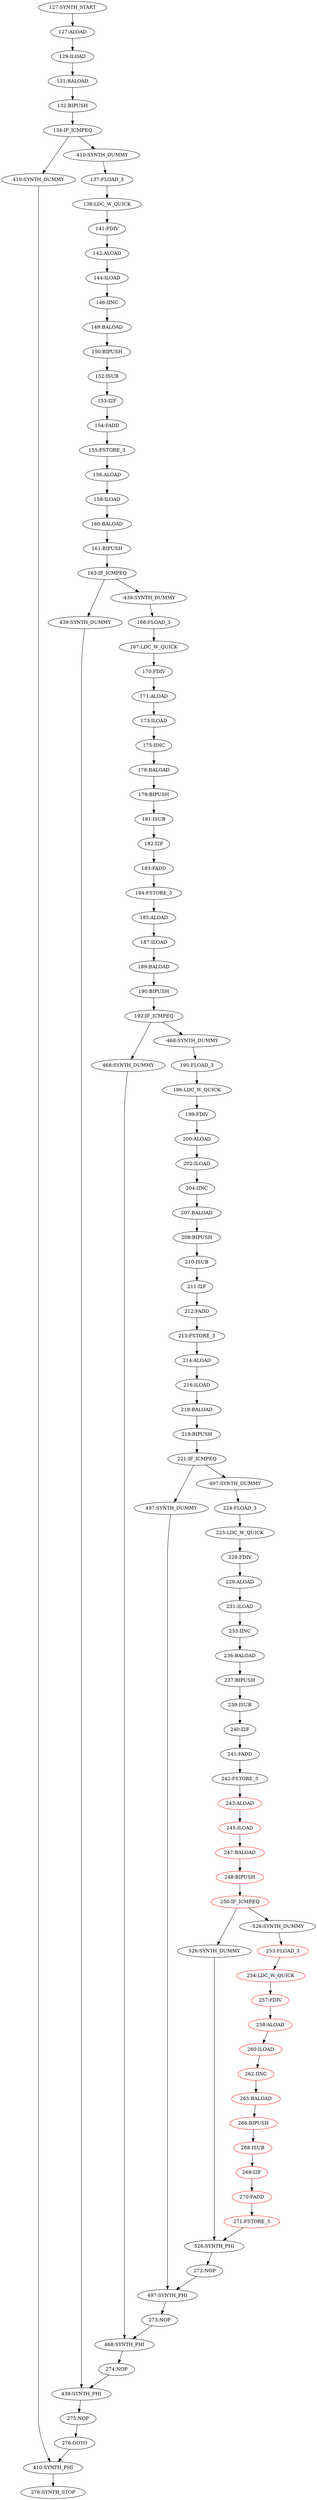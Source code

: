 digraph{
"127:SYNTH_START" -> "127:ALOAD";
"127:ALOAD" -> "129:ILOAD";
"129:ILOAD" -> "131:BALOAD";
"131:BALOAD" -> "132:BIPUSH";
"132:BIPUSH" -> "134:IF_ICMPEQ";
"134:IF_ICMPEQ" -> "410:SYNTH_DUMMY";
"134:IF_ICMPEQ" -> "-410:SYNTH_DUMMY";
"410:SYNTH_DUMMY" -> "410:SYNTH_PHI";
"-410:SYNTH_DUMMY" -> "137:FLOAD_3";
"137:FLOAD_3" -> "138:LDC_W_QUICK";
"138:LDC_W_QUICK" -> "141:FDIV";
"141:FDIV" -> "142:ALOAD";
"142:ALOAD" -> "144:ILOAD";
"144:ILOAD" -> "146:IINC";
"146:IINC" -> "149:BALOAD";
"149:BALOAD" -> "150:BIPUSH";
"150:BIPUSH" -> "152:ISUB";
"152:ISUB" -> "153:I2F";
"153:I2F" -> "154:FADD";
"154:FADD" -> "155:FSTORE_3";
"155:FSTORE_3" -> "156:ALOAD";
"156:ALOAD" -> "158:ILOAD";
"158:ILOAD" -> "160:BALOAD";
"160:BALOAD" -> "161:BIPUSH";
"161:BIPUSH" -> "163:IF_ICMPEQ";
"163:IF_ICMPEQ" -> "439:SYNTH_DUMMY";
"163:IF_ICMPEQ" -> "-439:SYNTH_DUMMY";
"439:SYNTH_DUMMY" -> "439:SYNTH_PHI";
"-439:SYNTH_DUMMY" -> "166:FLOAD_3";
"166:FLOAD_3" -> "167:LDC_W_QUICK";
"275:NOP" -> "276:GOTO";
"276:GOTO" -> "410:SYNTH_PHI";
"167:LDC_W_QUICK" -> "170:FDIV";
"170:FDIV" -> "171:ALOAD";
"171:ALOAD" -> "173:ILOAD";
"173:ILOAD" -> "175:IINC";
"175:IINC" -> "178:BALOAD";
"178:BALOAD" -> "179:BIPUSH";
"179:BIPUSH" -> "181:ISUB";
"181:ISUB" -> "182:I2F";
"182:I2F" -> "183:FADD";
"183:FADD" -> "184:FSTORE_3";
"184:FSTORE_3" -> "185:ALOAD";
"185:ALOAD" -> "187:ILOAD";
"187:ILOAD" -> "189:BALOAD";
"189:BALOAD" -> "190:BIPUSH";
"190:BIPUSH" -> "192:IF_ICMPEQ";
"192:IF_ICMPEQ" -> "468:SYNTH_DUMMY";
"192:IF_ICMPEQ" -> "-468:SYNTH_DUMMY";
"468:SYNTH_DUMMY" -> "468:SYNTH_PHI";
"-468:SYNTH_DUMMY" -> "195:FLOAD_3";
"195:FLOAD_3" -> "196:LDC_W_QUICK";
"274:NOP" -> "439:SYNTH_PHI";
"196:LDC_W_QUICK" -> "199:FDIV";
"199:FDIV" -> "200:ALOAD";
"200:ALOAD" -> "202:ILOAD";
"202:ILOAD" -> "204:IINC";
"204:IINC" -> "207:BALOAD";
"207:BALOAD" -> "208:BIPUSH";
"208:BIPUSH" -> "210:ISUB";
"210:ISUB" -> "211:I2F";
"211:I2F" -> "212:FADD";
"212:FADD" -> "213:FSTORE_3";
"213:FSTORE_3" -> "214:ALOAD";
"214:ALOAD" -> "216:ILOAD";
"216:ILOAD" -> "218:BALOAD";
"218:BALOAD" -> "219:BIPUSH";
"219:BIPUSH" -> "221:IF_ICMPEQ";
"221:IF_ICMPEQ" -> "497:SYNTH_DUMMY";
"221:IF_ICMPEQ" -> "-497:SYNTH_DUMMY";
"497:SYNTH_DUMMY" -> "497:SYNTH_PHI";
"-497:SYNTH_DUMMY" -> "224:FLOAD_3";
"224:FLOAD_3" -> "225:LDC_W_QUICK";
"273:NOP" -> "468:SYNTH_PHI";
"225:LDC_W_QUICK" -> "228:FDIV";
"228:FDIV" -> "229:ALOAD";
"229:ALOAD" -> "231:ILOAD";
"231:ILOAD" -> "233:IINC";
"233:IINC" -> "236:BALOAD";
"236:BALOAD" -> "237:BIPUSH";
"237:BIPUSH" -> "239:ISUB";
"239:ISUB" -> "240:I2F";
"240:I2F" -> "241:FADD";
"241:FADD" -> "242:FSTORE_3";
"242:FSTORE_3" -> "243:ALOAD";
"243:ALOAD" [color = red];
"243:ALOAD" -> "245:ILOAD";
"245:ILOAD" [color = red];
"245:ILOAD" -> "247:BALOAD";
"247:BALOAD" [color = red];
"247:BALOAD" -> "248:BIPUSH";
"248:BIPUSH" [color = red];
"248:BIPUSH" -> "250:IF_ICMPEQ";
"250:IF_ICMPEQ" [color = red];
"250:IF_ICMPEQ" -> "526:SYNTH_DUMMY";
"250:IF_ICMPEQ" -> "-526:SYNTH_DUMMY";
"526:SYNTH_DUMMY" -> "526:SYNTH_PHI";
"-526:SYNTH_DUMMY" -> "253:FLOAD_3";
"253:FLOAD_3" [color = red];
"253:FLOAD_3" -> "254:LDC_W_QUICK";
"272:NOP" -> "497:SYNTH_PHI";
"254:LDC_W_QUICK" [color = red];
"254:LDC_W_QUICK" -> "257:FDIV";
"257:FDIV" [color = red];
"257:FDIV" -> "258:ALOAD";
"258:ALOAD" [color = red];
"258:ALOAD" -> "260:ILOAD";
"260:ILOAD" [color = red];
"260:ILOAD" -> "262:IINC";
"262:IINC" [color = red];
"262:IINC" -> "265:BALOAD";
"265:BALOAD" [color = red];
"265:BALOAD" -> "266:BIPUSH";
"266:BIPUSH" [color = red];
"266:BIPUSH" -> "268:ISUB";
"268:ISUB" [color = red];
"268:ISUB" -> "269:I2F";
"269:I2F" [color = red];
"269:I2F" -> "270:FADD";
"270:FADD" [color = red];
"270:FADD" -> "271:FSTORE_3";
"271:FSTORE_3" [color = red];
"271:FSTORE_3" -> "526:SYNTH_PHI";
"526:SYNTH_PHI" -> "272:NOP";
"497:SYNTH_PHI" -> "273:NOP";
"468:SYNTH_PHI" -> "274:NOP";
"439:SYNTH_PHI" -> "275:NOP";
"410:SYNTH_PHI" -> "276:SYNTH_STOP";
}